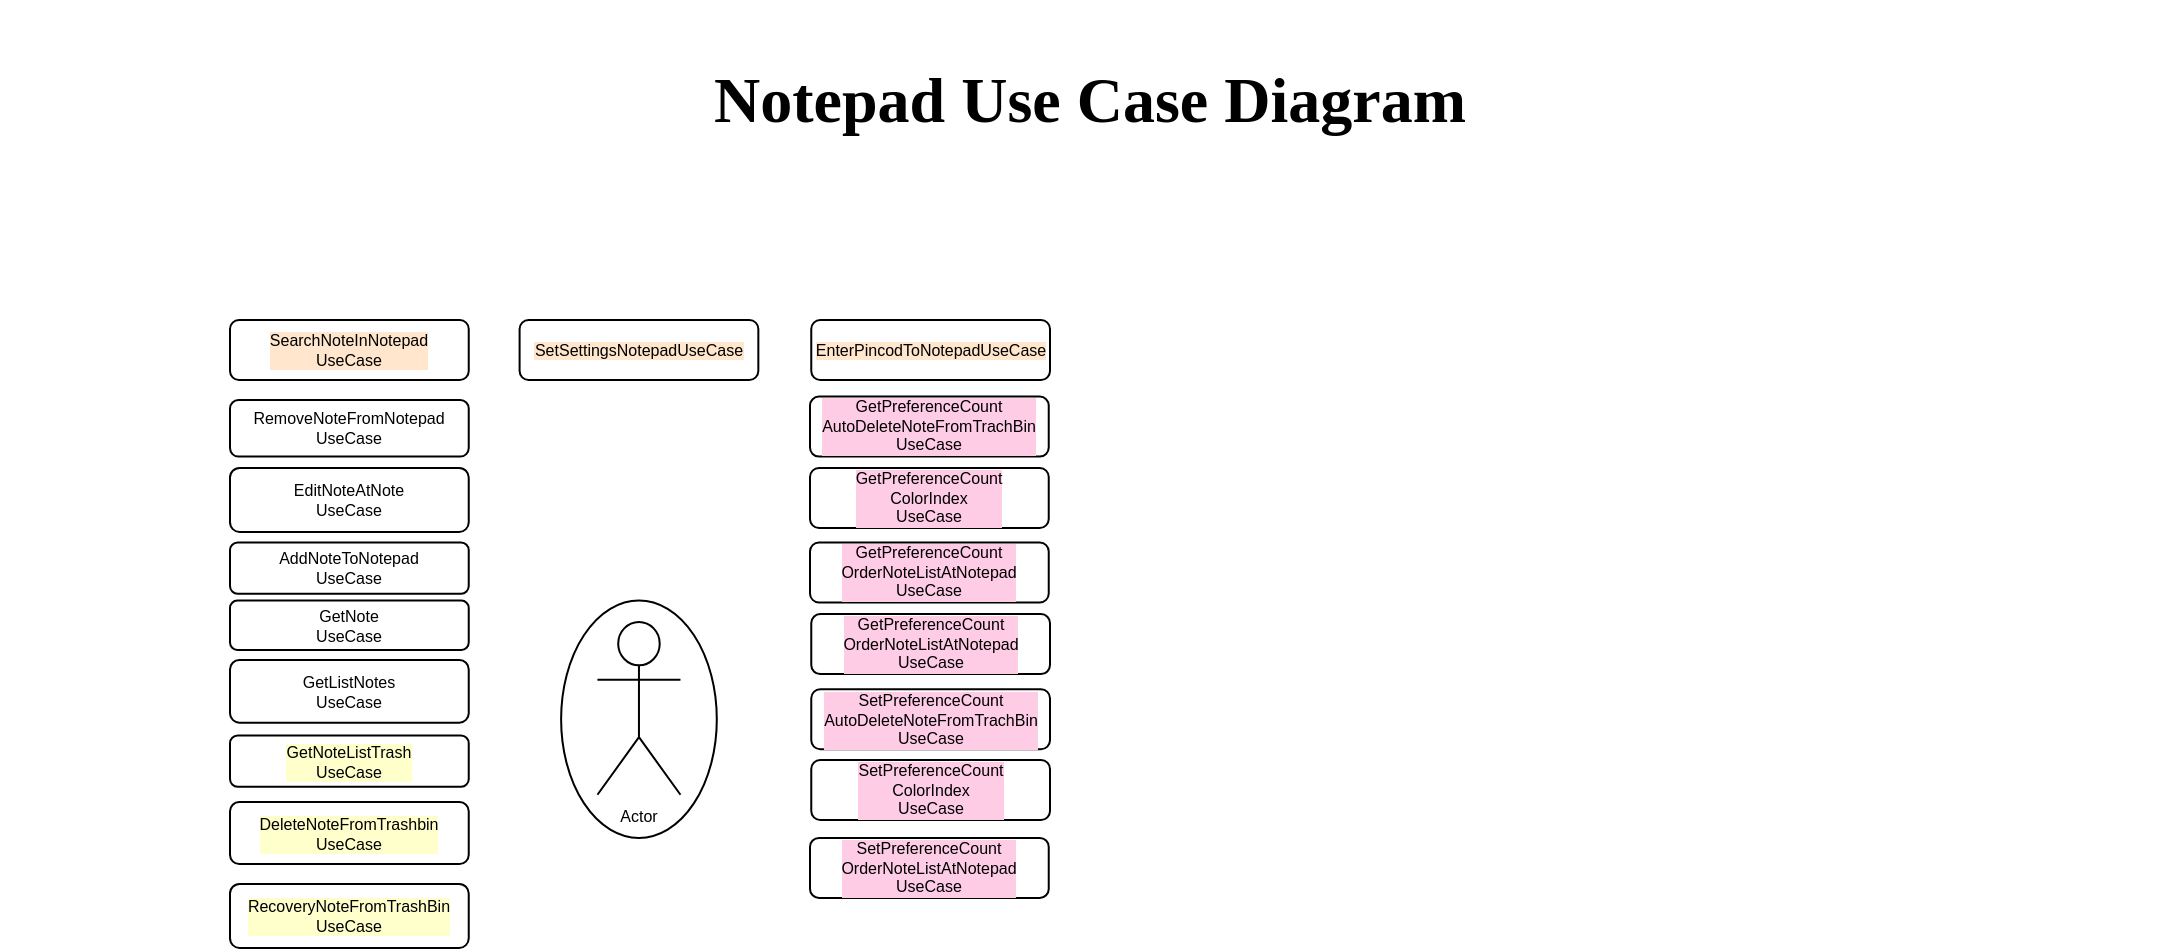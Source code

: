<mxfile version="20.6.1" type="device"><diagram id="vMYrAcN2zoXhUq7ss2qt" name="Страница 1"><mxGraphModel dx="539" dy="399" grid="1" gridSize="10" guides="1" tooltips="1" connect="1" arrows="1" fold="1" page="1" pageScale="1" pageWidth="1169" pageHeight="827" math="0" shadow="0"><root><object label="" id="0"><mxCell/></object><mxCell id="1" parent="0"/><mxCell id="N4Pso7OHSJuZkTM_21Bp-14" value="&lt;h1 class=&quot;title style-scope ytd-video-primary-info-renderer&quot;&gt;&lt;div dir=&quot;ltr&quot; style=&quot;text-align: left&quot; id=&quot;tw-target-text&quot; class=&quot;tw-data-text tw-text-large tw-ta&quot;&gt;&lt;span class=&quot;Y2IQFc&quot; lang=&quot;en&quot;&gt;Notepad Use Case Diagram&lt;/span&gt;&lt;/div&gt;&lt;/h1&gt;" style="text;html=1;strokeColor=none;fillColor=none;align=center;verticalAlign=middle;whiteSpace=wrap;rounded=0;fontSize=16;fontStyle=0;fontFamily=Times New Roman;" parent="1" vertex="1"><mxGeometry x="60" y="10" width="1090" height="100" as="geometry"/></mxCell><mxCell id="N4Pso7OHSJuZkTM_21Bp-1" value="Actor" style="shape=umlActor;verticalLabelPosition=bottom;verticalAlign=top;html=1;outlineConnect=0;fontSize=8;" parent="1" vertex="1"><mxGeometry x="358.722" y="321.053" width="41.519" height="86.316" as="geometry"/></mxCell><mxCell id="N4Pso7OHSJuZkTM_21Bp-2" value="GetListNotes&lt;br&gt;UseCase" style="rounded=1;whiteSpace=wrap;html=1;fontSize=8;" parent="1" vertex="1"><mxGeometry x="175" y="340" width="119.37" height="31.32" as="geometry"/></mxCell><mxCell id="N4Pso7OHSJuZkTM_21Bp-3" value="EditNoteAtNote&lt;br&gt;UseCase" style="rounded=1;whiteSpace=wrap;html=1;fontSize=8;" parent="1" vertex="1"><mxGeometry x="175" y="244.0" width="119.37" height="31.97" as="geometry"/></mxCell><mxCell id="N4Pso7OHSJuZkTM_21Bp-4" value="AddNoteToNotepad&lt;br&gt;UseCase" style="rounded=1;whiteSpace=wrap;html=1;fontSize=8;" parent="1" vertex="1"><mxGeometry x="175" y="281.25" width="119.37" height="25.66" as="geometry"/></mxCell><mxCell id="N4Pso7OHSJuZkTM_21Bp-5" value="SearchNoteInNotepad&lt;br&gt;UseCase" style="rounded=1;whiteSpace=wrap;html=1;fontSize=8;labelBackgroundColor=#FFE6CC;" parent="1" vertex="1"><mxGeometry x="175" y="170" width="119.37" height="30" as="geometry"/></mxCell><mxCell id="N4Pso7OHSJuZkTM_21Bp-7" value="RemoveNoteFromNotepad&lt;br&gt;UseCase" style="rounded=1;html=1;fontSize=8;whiteSpace=wrap;" parent="1" vertex="1"><mxGeometry x="175" y="210.0" width="119.37" height="28.29" as="geometry"/></mxCell><mxCell id="N4Pso7OHSJuZkTM_21Bp-9" value="&lt;span style=&quot;text-align: left; font-size: 8px;&quot;&gt;RecoveryNoteFrom&lt;/span&gt;TrashBin&lt;br&gt;UseCase" style="rounded=1;whiteSpace=wrap;html=1;fontSize=8;labelBackgroundColor=#FFFFCC;" parent="1" vertex="1"><mxGeometry x="175" y="452" width="119.37" height="31.97" as="geometry"/></mxCell><mxCell id="N4Pso7OHSJuZkTM_21Bp-10" value="GetNoteListTrash&lt;br&gt;UseCase" style="rounded=1;whiteSpace=wrap;html=1;fontSize=8;labelBackgroundColor=#FFFFCC;" parent="1" vertex="1"><mxGeometry x="175" y="377.71" width="119.37" height="25.66" as="geometry"/></mxCell><mxCell id="N4Pso7OHSJuZkTM_21Bp-11" value="&lt;span style=&quot;text-align: left; font-size: 8px;&quot;&gt;DeleteNoteFrom&lt;/span&gt;Trashbin&lt;br&gt;UseCase" style="rounded=1;whiteSpace=wrap;html=1;fontSize=8;labelBackgroundColor=#FFFFCC;" parent="1" vertex="1"><mxGeometry x="175" y="411" width="119.37" height="31.05" as="geometry"/></mxCell><mxCell id="N4Pso7OHSJuZkTM_21Bp-12" value="SetSettingsNotepadUseCase" style="rounded=1;whiteSpace=wrap;html=1;fontSize=8;labelBackgroundColor=#FFE6CC;" parent="1" vertex="1"><mxGeometry x="319.8" y="170" width="119.37" height="30" as="geometry"/></mxCell><mxCell id="N4Pso7OHSJuZkTM_21Bp-13" value="&lt;div style=&quot;text-align: left; font-size: 8px;&quot;&gt;&lt;span style=&quot;font-size: 8px;&quot;&gt;EnterPincodToNotepadUseCase&lt;/span&gt;&lt;/div&gt;" style="rounded=1;whiteSpace=wrap;html=1;fontSize=8;labelBackgroundColor=#FFE6CC;" parent="1" vertex="1"><mxGeometry x="465.63" y="170" width="119.37" height="30" as="geometry"/></mxCell><mxCell id="N4Pso7OHSJuZkTM_21Bp-15" value="" style="ellipse;whiteSpace=wrap;html=1;fillColor=none;fontSize=8;" parent="1" vertex="1"><mxGeometry x="340.557" y="310.263" width="77.848" height="118.684" as="geometry"/></mxCell><mxCell id="TivTWkxTIp9F749plyTM-1" value="GetNote&lt;br&gt;UseCase" style="rounded=1;whiteSpace=wrap;html=1;fontSize=8;" parent="1" vertex="1"><mxGeometry x="175" y="310.26" width="119.37" height="24.74" as="geometry"/></mxCell><mxCell id="qyg5eV3FXPUIB34nvV44-9" value="&lt;div style=&quot;&quot;&gt;GetPreferenceCount&lt;br&gt;AutoDeleteNoteFromTrachBin&lt;br&gt;UseCase&lt;br&gt;&lt;/div&gt;" style="rounded=1;whiteSpace=wrap;html=1;fontSize=8;labelBackgroundColor=#FFCCE6;align=center;" vertex="1" parent="1"><mxGeometry x="465" y="208.29" width="119.37" height="30" as="geometry"/></mxCell><mxCell id="qyg5eV3FXPUIB34nvV44-10" value="&lt;div style=&quot;&quot;&gt;GetPreferenceCount&lt;br&gt;ColorIndex&lt;br&gt;UseCase&lt;br&gt;&lt;/div&gt;" style="rounded=1;whiteSpace=wrap;html=1;fontSize=8;labelBackgroundColor=#FFCCE6;align=center;" vertex="1" parent="1"><mxGeometry x="465" y="244" width="119.37" height="30" as="geometry"/></mxCell><mxCell id="qyg5eV3FXPUIB34nvV44-11" value="&lt;div style=&quot;&quot;&gt;GetPreferenceCount&lt;br&gt;OrderNoteListAtNotepad&lt;br&gt;UseCase&lt;br&gt;&lt;/div&gt;" style="rounded=1;whiteSpace=wrap;html=1;fontSize=8;labelBackgroundColor=#FFCCE6;align=center;" vertex="1" parent="1"><mxGeometry x="465" y="281.25" width="119.37" height="30" as="geometry"/></mxCell><mxCell id="qyg5eV3FXPUIB34nvV44-12" value="&lt;div style=&quot;&quot;&gt;GetPreferenceCount&lt;br&gt;OrderNoteListAtNotepad&lt;br&gt;UseCase&lt;br&gt;&lt;/div&gt;" style="rounded=1;whiteSpace=wrap;html=1;fontSize=8;labelBackgroundColor=#FFCCE6;align=center;" vertex="1" parent="1"><mxGeometry x="465.63" y="317.05" width="119.37" height="30" as="geometry"/></mxCell><mxCell id="qyg5eV3FXPUIB34nvV44-13" value="&lt;div style=&quot;&quot;&gt;SetPreferenceCount&lt;br&gt;AutoDeleteNoteFromTrachBin&lt;br&gt;UseCase&lt;br&gt;&lt;/div&gt;" style="rounded=1;whiteSpace=wrap;html=1;fontSize=8;labelBackgroundColor=#FFCCE6;align=center;" vertex="1" parent="1"><mxGeometry x="465.63" y="354.61" width="119.37" height="30" as="geometry"/></mxCell><mxCell id="qyg5eV3FXPUIB34nvV44-14" value="&lt;div style=&quot;&quot;&gt;SetPreferenceCount&lt;br&gt;ColorIndex&lt;br&gt;UseCase&lt;br&gt;&lt;/div&gt;" style="rounded=1;whiteSpace=wrap;html=1;fontSize=8;labelBackgroundColor=#FFCCE6;align=center;" vertex="1" parent="1"><mxGeometry x="465.63" y="390" width="119.37" height="30" as="geometry"/></mxCell><mxCell id="qyg5eV3FXPUIB34nvV44-15" value="&lt;div style=&quot;&quot;&gt;SetPreferenceCount&lt;br&gt;OrderNoteListAtNotepad&lt;br&gt;UseCase&lt;br&gt;&lt;/div&gt;" style="rounded=1;whiteSpace=wrap;html=1;fontSize=8;labelBackgroundColor=#FFCCE6;align=center;" vertex="1" parent="1"><mxGeometry x="465" y="428.95" width="119.37" height="30" as="geometry"/></mxCell></root></mxGraphModel></diagram></mxfile>